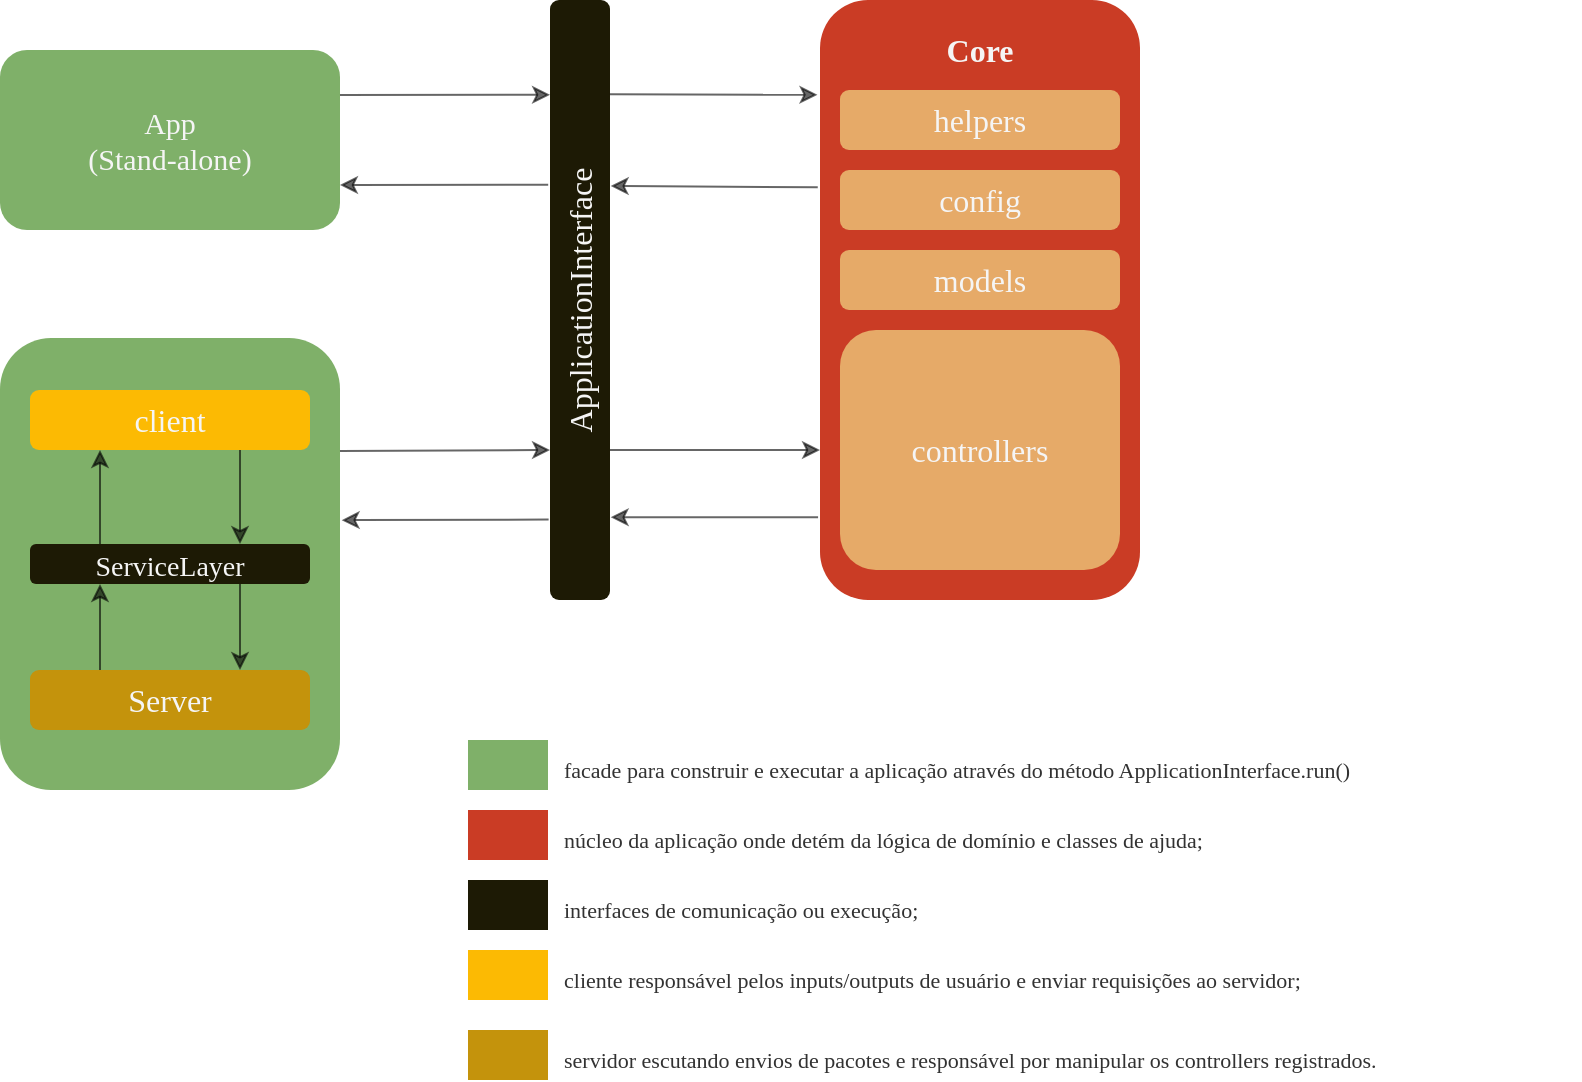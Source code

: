 <mxfile version="12.8.1" type="google"><diagram id="2hMzZ0NKUvLpFrlx_FXY" name="Page-1"><mxGraphModel dx="868" dy="494" grid="1" gridSize="10" guides="1" tooltips="1" connect="1" arrows="1" fold="1" page="1" pageScale="1" pageWidth="827" pageHeight="1169" math="0" shadow="0"><root><mxCell id="0"/><mxCell id="1" parent="0"/><mxCell id="JsMQ0vCoSVdotdslqwNg-1" value="" style="rounded=1;whiteSpace=wrap;html=1;strokeColor=none;fillColor=#CA3C25;labelBackgroundColor=#ffffff;fontColor=#CA3C25;" parent="1" vertex="1"><mxGeometry x="590" y="55" width="160" height="300" as="geometry"/></mxCell><mxCell id="JsMQ0vCoSVdotdslqwNg-2" value="&lt;font face=&quot;monaco&quot; style=&quot;font-size: 15px&quot;&gt;App&lt;br&gt;(Stand-alone)&lt;/font&gt;" style="rounded=1;whiteSpace=wrap;html=1;strokeColor=none;fillColor=#7FB069;fontColor=#f5f5f5;" parent="1" vertex="1"><mxGeometry x="180" y="80" width="170" height="90" as="geometry"/></mxCell><mxCell id="JsMQ0vCoSVdotdslqwNg-3" value="" style="rounded=1;whiteSpace=wrap;html=1;strokeColor=none;fillColor=#7FB069;fontColor=#f5f5f5;" parent="1" vertex="1"><mxGeometry x="180" y="224" width="170" height="226" as="geometry"/></mxCell><mxCell id="JsMQ0vCoSVdotdslqwNg-5" value="" style="endArrow=classic;html=1;entryX=0.158;entryY=1;entryDx=0;entryDy=0;exitX=1;exitY=0.25;exitDx=0;exitDy=0;entryPerimeter=0;opacity=60;" parent="1" source="JsMQ0vCoSVdotdslqwNg-2" target="JsMQ0vCoSVdotdslqwNg-7" edge="1"><mxGeometry width="50" height="50" relative="1" as="geometry"><mxPoint x="360" y="110" as="sourcePoint"/><mxPoint x="430" y="143" as="targetPoint"/></mxGeometry></mxCell><mxCell id="JsMQ0vCoSVdotdslqwNg-6" value="" style="endArrow=classic;html=1;exitX=1;exitY=0.25;exitDx=0;exitDy=0;entryX=0.75;entryY=1;entryDx=0;entryDy=0;opacity=60;" parent="1" source="JsMQ0vCoSVdotdslqwNg-3" target="JsMQ0vCoSVdotdslqwNg-7" edge="1"><mxGeometry width="50" height="50" relative="1" as="geometry"><mxPoint x="430" y="340" as="sourcePoint"/><mxPoint x="420" y="280" as="targetPoint"/></mxGeometry></mxCell><mxCell id="JsMQ0vCoSVdotdslqwNg-7" value="&lt;font face=&quot;monaco&quot; style=&quot;font-size: 16px;&quot;&gt;ApplicationInterface&lt;/font&gt;" style="rounded=1;whiteSpace=wrap;html=1;direction=west;gradientColor=none;verticalAlign=middle;fontSize=16;rotation=-90;fillColor=#1D1A05;fontColor=#f5f5f5;strokeColor=none;" parent="1" vertex="1"><mxGeometry x="320" y="190" width="300" height="30" as="geometry"/></mxCell><mxCell id="JsMQ0vCoSVdotdslqwNg-8" value="" style="endArrow=classic;html=1;entryX=-0.008;entryY=0.158;entryDx=0;entryDy=0;exitX=0.157;exitY=0.001;exitDx=0;exitDy=0;exitPerimeter=0;entryPerimeter=0;opacity=60;" parent="1" source="JsMQ0vCoSVdotdslqwNg-7" target="JsMQ0vCoSVdotdslqwNg-1" edge="1"><mxGeometry width="50" height="50" relative="1" as="geometry"><mxPoint x="540" y="210" as="sourcePoint"/><mxPoint x="462.99" y="149.9" as="targetPoint"/></mxGeometry></mxCell><mxCell id="JsMQ0vCoSVdotdslqwNg-9" value="" style="endArrow=classic;html=1;exitX=0.75;exitY=0;exitDx=0;exitDy=0;entryX=0;entryY=0.75;entryDx=0;entryDy=0;opacity=60;" parent="1" source="JsMQ0vCoSVdotdslqwNg-7" target="JsMQ0vCoSVdotdslqwNg-1" edge="1"><mxGeometry width="50" height="50" relative="1" as="geometry"><mxPoint x="370" y="160" as="sourcePoint"/><mxPoint x="472.99" y="159.9" as="targetPoint"/></mxGeometry></mxCell><mxCell id="JsMQ0vCoSVdotdslqwNg-12" value="Core" style="text;html=1;strokeColor=none;fillColor=none;align=center;verticalAlign=middle;whiteSpace=wrap;rounded=0;fontSize=16;fontFamily=monaco;fontStyle=1;fontColor=#f5f5f5;" parent="1" vertex="1"><mxGeometry x="650" y="70" width="40" height="20" as="geometry"/></mxCell><mxCell id="JsMQ0vCoSVdotdslqwNg-13" value="helpers" style="rounded=1;whiteSpace=wrap;html=1;gradientColor=none;fontFamily=monaco;fontSize=16;strokeColor=none;fillColor=#E6AA68;fontColor=#f5f5f5;" parent="1" vertex="1"><mxGeometry x="600" y="100" width="140" height="30" as="geometry"/></mxCell><mxCell id="JsMQ0vCoSVdotdslqwNg-14" value="controllers" style="rounded=1;whiteSpace=wrap;html=1;gradientColor=none;fontFamily=monaco;fontSize=16;strokeColor=none;fillColor=#E6AA68;fontColor=#f5f5f5;" parent="1" vertex="1"><mxGeometry x="600" y="220" width="140" height="120" as="geometry"/></mxCell><mxCell id="JsMQ0vCoSVdotdslqwNg-15" value="models" style="rounded=1;whiteSpace=wrap;html=1;gradientColor=none;fontFamily=monaco;fontSize=16;strokeColor=none;fillColor=#E6AA68;fontColor=#f5f5f5;" parent="1" vertex="1"><mxGeometry x="600" y="180" width="140" height="30" as="geometry"/></mxCell><mxCell id="JsMQ0vCoSVdotdslqwNg-16" value="config" style="rounded=1;whiteSpace=wrap;html=1;gradientColor=none;fontFamily=monaco;fontSize=16;strokeColor=none;fillColor=#E6AA68;fontColor=#f5f5f5;" parent="1" vertex="1"><mxGeometry x="600" y="140" width="140" height="30" as="geometry"/></mxCell><mxCell id="JsMQ0vCoSVdotdslqwNg-21" value="client" style="rounded=1;whiteSpace=wrap;html=1;gradientColor=none;fontFamily=monaco;fontSize=16;fontColor=#f5f5f5;strokeColor=none;fillColor=#fcba03;" parent="1" vertex="1"><mxGeometry x="195" y="250" width="140" height="30" as="geometry"/></mxCell><mxCell id="JsMQ0vCoSVdotdslqwNg-22" value="&lt;font style=&quot;font-size: 14px&quot;&gt;ServiceLayer&lt;/font&gt;" style="rounded=1;whiteSpace=wrap;html=1;gradientColor=none;fontFamily=monaco;fontSize=16;strokeColor=none;fillColor=#1D1A05;fontColor=#f5f5f5;" parent="1" vertex="1"><mxGeometry x="195" y="327" width="140" height="20" as="geometry"/></mxCell><mxCell id="JsMQ0vCoSVdotdslqwNg-23" value="Server" style="rounded=1;whiteSpace=wrap;html=1;gradientColor=none;fontFamily=monaco;fontSize=16;fontColor=#f5f5f5;strokeColor=none;fillColor=#c4930c;" parent="1" vertex="1"><mxGeometry x="195" y="390" width="140" height="30" as="geometry"/></mxCell><mxCell id="JsMQ0vCoSVdotdslqwNg-25" value="" style="endArrow=classic;html=1;fontFamily=monaco;fontSize=16;exitX=0.75;exitY=1;exitDx=0;exitDy=0;entryX=0.75;entryY=0;entryDx=0;entryDy=0;opacity=60;" parent="1" source="JsMQ0vCoSVdotdslqwNg-21" target="JsMQ0vCoSVdotdslqwNg-22" edge="1"><mxGeometry width="50" height="50" relative="1" as="geometry"><mxPoint x="50" y="380" as="sourcePoint"/><mxPoint x="100" y="330" as="targetPoint"/></mxGeometry></mxCell><mxCell id="JsMQ0vCoSVdotdslqwNg-26" value="" style="endArrow=classic;html=1;fontFamily=monaco;fontSize=16;exitX=0.25;exitY=0;exitDx=0;exitDy=0;entryX=0.25;entryY=1;entryDx=0;entryDy=0;opacity=60;" parent="1" source="JsMQ0vCoSVdotdslqwNg-22" target="JsMQ0vCoSVdotdslqwNg-21" edge="1"><mxGeometry width="50" height="50" relative="1" as="geometry"><mxPoint x="50" y="390" as="sourcePoint"/><mxPoint x="100" y="340" as="targetPoint"/></mxGeometry></mxCell><mxCell id="JsMQ0vCoSVdotdslqwNg-27" value="" style="endArrow=classic;html=1;fontFamily=monaco;fontSize=16;entryX=0.25;entryY=1;entryDx=0;entryDy=0;exitX=0.25;exitY=0;exitDx=0;exitDy=0;opacity=60;" parent="1" source="JsMQ0vCoSVdotdslqwNg-23" target="JsMQ0vCoSVdotdslqwNg-22" edge="1"><mxGeometry width="50" height="50" relative="1" as="geometry"><mxPoint x="60" y="420" as="sourcePoint"/><mxPoint x="110" y="370" as="targetPoint"/></mxGeometry></mxCell><mxCell id="JsMQ0vCoSVdotdslqwNg-28" value="" style="endArrow=classic;html=1;fontFamily=monaco;fontSize=16;exitX=0.75;exitY=1;exitDx=0;exitDy=0;entryX=0.75;entryY=0;entryDx=0;entryDy=0;opacity=60;" parent="1" source="JsMQ0vCoSVdotdslqwNg-22" target="JsMQ0vCoSVdotdslqwNg-23" edge="1"><mxGeometry width="50" height="50" relative="1" as="geometry"><mxPoint x="40" y="380" as="sourcePoint"/><mxPoint x="90" y="330" as="targetPoint"/></mxGeometry></mxCell><mxCell id="JsMQ0vCoSVdotdslqwNg-29" value="" style="endArrow=classic;html=1;entryX=0.862;entryY=-0.012;entryDx=0;entryDy=0;exitX=-0.006;exitY=0.862;exitDx=0;exitDy=0;exitPerimeter=0;entryPerimeter=0;opacity=60;" parent="1" source="JsMQ0vCoSVdotdslqwNg-1" target="JsMQ0vCoSVdotdslqwNg-7" edge="1"><mxGeometry width="50" height="50" relative="1" as="geometry"><mxPoint x="587" y="310" as="sourcePoint"/><mxPoint x="465" y="290" as="targetPoint"/></mxGeometry></mxCell><mxCell id="JsMQ0vCoSVdotdslqwNg-30" value="" style="endArrow=classic;html=1;entryX=1.005;entryY=0.403;entryDx=0;entryDy=0;exitX=0.866;exitY=1.023;exitDx=0;exitDy=0;exitPerimeter=0;entryPerimeter=0;opacity=60;" parent="1" source="JsMQ0vCoSVdotdslqwNg-7" target="JsMQ0vCoSVdotdslqwNg-3" edge="1"><mxGeometry width="50" height="50" relative="1" as="geometry"><mxPoint x="465.68" y="320.0" as="sourcePoint"/><mxPoint x="362.0" y="320.0" as="targetPoint"/></mxGeometry></mxCell><mxCell id="JsMQ0vCoSVdotdslqwNg-31" value="" style="endArrow=classic;html=1;entryX=1;entryY=0.75;entryDx=0;entryDy=0;exitX=0.308;exitY=1.03;exitDx=0;exitDy=0;exitPerimeter=0;targetPerimeterSpacing=0;opacity=60;" parent="1" source="JsMQ0vCoSVdotdslqwNg-7" target="JsMQ0vCoSVdotdslqwNg-2" edge="1"><mxGeometry width="50" height="50" relative="1" as="geometry"><mxPoint x="453" y="148" as="sourcePoint"/><mxPoint x="350" y="180.278" as="targetPoint"/></mxGeometry></mxCell><mxCell id="JsMQ0vCoSVdotdslqwNg-32" value="" style="endArrow=classic;html=1;entryX=0.31;entryY=-0.012;entryDx=0;entryDy=0;exitX=-0.007;exitY=0.312;exitDx=0;exitDy=0;exitPerimeter=0;entryPerimeter=0;targetPerimeterSpacing=0;opacity=60;" parent="1" source="JsMQ0vCoSVdotdslqwNg-1" target="JsMQ0vCoSVdotdslqwNg-7" edge="1"><mxGeometry width="50" height="50" relative="1" as="geometry"><mxPoint x="590" y="150.0" as="sourcePoint"/><mxPoint x="485.9" y="150.1" as="targetPoint"/></mxGeometry></mxCell><mxCell id="JsMQ0vCoSVdotdslqwNg-34" value="" style="rounded=0;whiteSpace=wrap;html=1;labelBackgroundColor=#ffffff;fillColor=#7FB069;gradientColor=none;fontFamily=monaco;fontSize=16;fontColor=#f5f5f5;strokeColor=none;" parent="1" vertex="1"><mxGeometry x="414" y="425" width="40" height="25" as="geometry"/></mxCell><mxCell id="JsMQ0vCoSVdotdslqwNg-35" value="&lt;font style=&quot;font-size: 11px&quot;&gt;facade para construir e executar a aplicação através do método ApplicationInterface.run()&lt;/font&gt;" style="text;html=1;strokeColor=none;fillColor=none;align=left;verticalAlign=middle;whiteSpace=wrap;rounded=0;labelBackgroundColor=#ffffff;fontFamily=monaco;fontSize=16;fontColor=#323232;" parent="1" vertex="1"><mxGeometry x="460" y="427.5" width="510" height="20" as="geometry"/></mxCell><mxCell id="JsMQ0vCoSVdotdslqwNg-36" value="" style="rounded=0;whiteSpace=wrap;html=1;labelBackgroundColor=#ffffff;fillColor=#CA3C25;gradientColor=none;fontFamily=monaco;fontSize=16;fontColor=#f5f5f5;strokeColor=none;" parent="1" vertex="1"><mxGeometry x="414" y="460" width="40" height="25" as="geometry"/></mxCell><mxCell id="JsMQ0vCoSVdotdslqwNg-37" value="&lt;font style=&quot;font-size: 11px&quot;&gt;núcleo da aplicação onde detém da lógica de domínio e classes de ajuda;&lt;/font&gt;" style="text;html=1;strokeColor=none;fillColor=none;align=left;verticalAlign=middle;whiteSpace=wrap;rounded=0;labelBackgroundColor=#ffffff;fontFamily=monaco;fontSize=16;fontColor=#323232;" parent="1" vertex="1"><mxGeometry x="460" y="462.5" width="490" height="20" as="geometry"/></mxCell><mxCell id="JsMQ0vCoSVdotdslqwNg-39" value="" style="rounded=0;whiteSpace=wrap;html=1;labelBackgroundColor=#ffffff;fillColor=#1D1A05;gradientColor=none;fontFamily=monaco;fontSize=16;fontColor=#f5f5f5;strokeColor=none;" parent="1" vertex="1"><mxGeometry x="414" y="495" width="40" height="25" as="geometry"/></mxCell><mxCell id="JsMQ0vCoSVdotdslqwNg-40" value="&lt;span style=&quot;font-size: 11px&quot;&gt;interfaces de comunicação ou execução;&lt;/span&gt;" style="text;html=1;strokeColor=none;fillColor=none;align=left;verticalAlign=middle;whiteSpace=wrap;rounded=0;labelBackgroundColor=#ffffff;fontFamily=monaco;fontSize=16;fontColor=#323232;" parent="1" vertex="1"><mxGeometry x="460" y="497.5" width="410" height="20" as="geometry"/></mxCell><mxCell id="JsMQ0vCoSVdotdslqwNg-41" value="" style="rounded=0;whiteSpace=wrap;html=1;labelBackgroundColor=#ffffff;fillColor=#FCBA03;gradientColor=none;fontFamily=monaco;fontSize=16;fontColor=#f5f5f5;strokeColor=none;" parent="1" vertex="1"><mxGeometry x="414" y="530" width="40" height="25" as="geometry"/></mxCell><mxCell id="JsMQ0vCoSVdotdslqwNg-42" value="&lt;span style=&quot;font-size: 11px&quot;&gt;cliente responsável pelos inputs/outputs de usuário e enviar requisições ao servidor;&lt;/span&gt;" style="text;html=1;strokeColor=none;fillColor=none;align=left;verticalAlign=middle;whiteSpace=wrap;rounded=0;labelBackgroundColor=#ffffff;fontFamily=monaco;fontSize=16;fontColor=#323232;" parent="1" vertex="1"><mxGeometry x="460" y="532.5" width="480" height="20" as="geometry"/></mxCell><mxCell id="JsMQ0vCoSVdotdslqwNg-43" value="" style="rounded=0;whiteSpace=wrap;html=1;labelBackgroundColor=#ffffff;fillColor=#C4930C;gradientColor=none;fontFamily=monaco;fontSize=16;fontColor=#f5f5f5;strokeColor=none;" parent="1" vertex="1"><mxGeometry x="414" y="570" width="40" height="25" as="geometry"/></mxCell><mxCell id="JsMQ0vCoSVdotdslqwNg-44" value="&lt;span style=&quot;font-size: 11px&quot;&gt;servidor escutando envios de pacotes e responsável por manipular os controllers registrados.&lt;/span&gt;" style="text;html=1;strokeColor=none;fillColor=none;align=left;verticalAlign=middle;whiteSpace=wrap;rounded=0;labelBackgroundColor=#ffffff;fontFamily=monaco;fontSize=16;fontColor=#323232;" parent="1" vertex="1"><mxGeometry x="460" y="572.5" width="480" height="20" as="geometry"/></mxCell></root></mxGraphModel></diagram></mxfile>